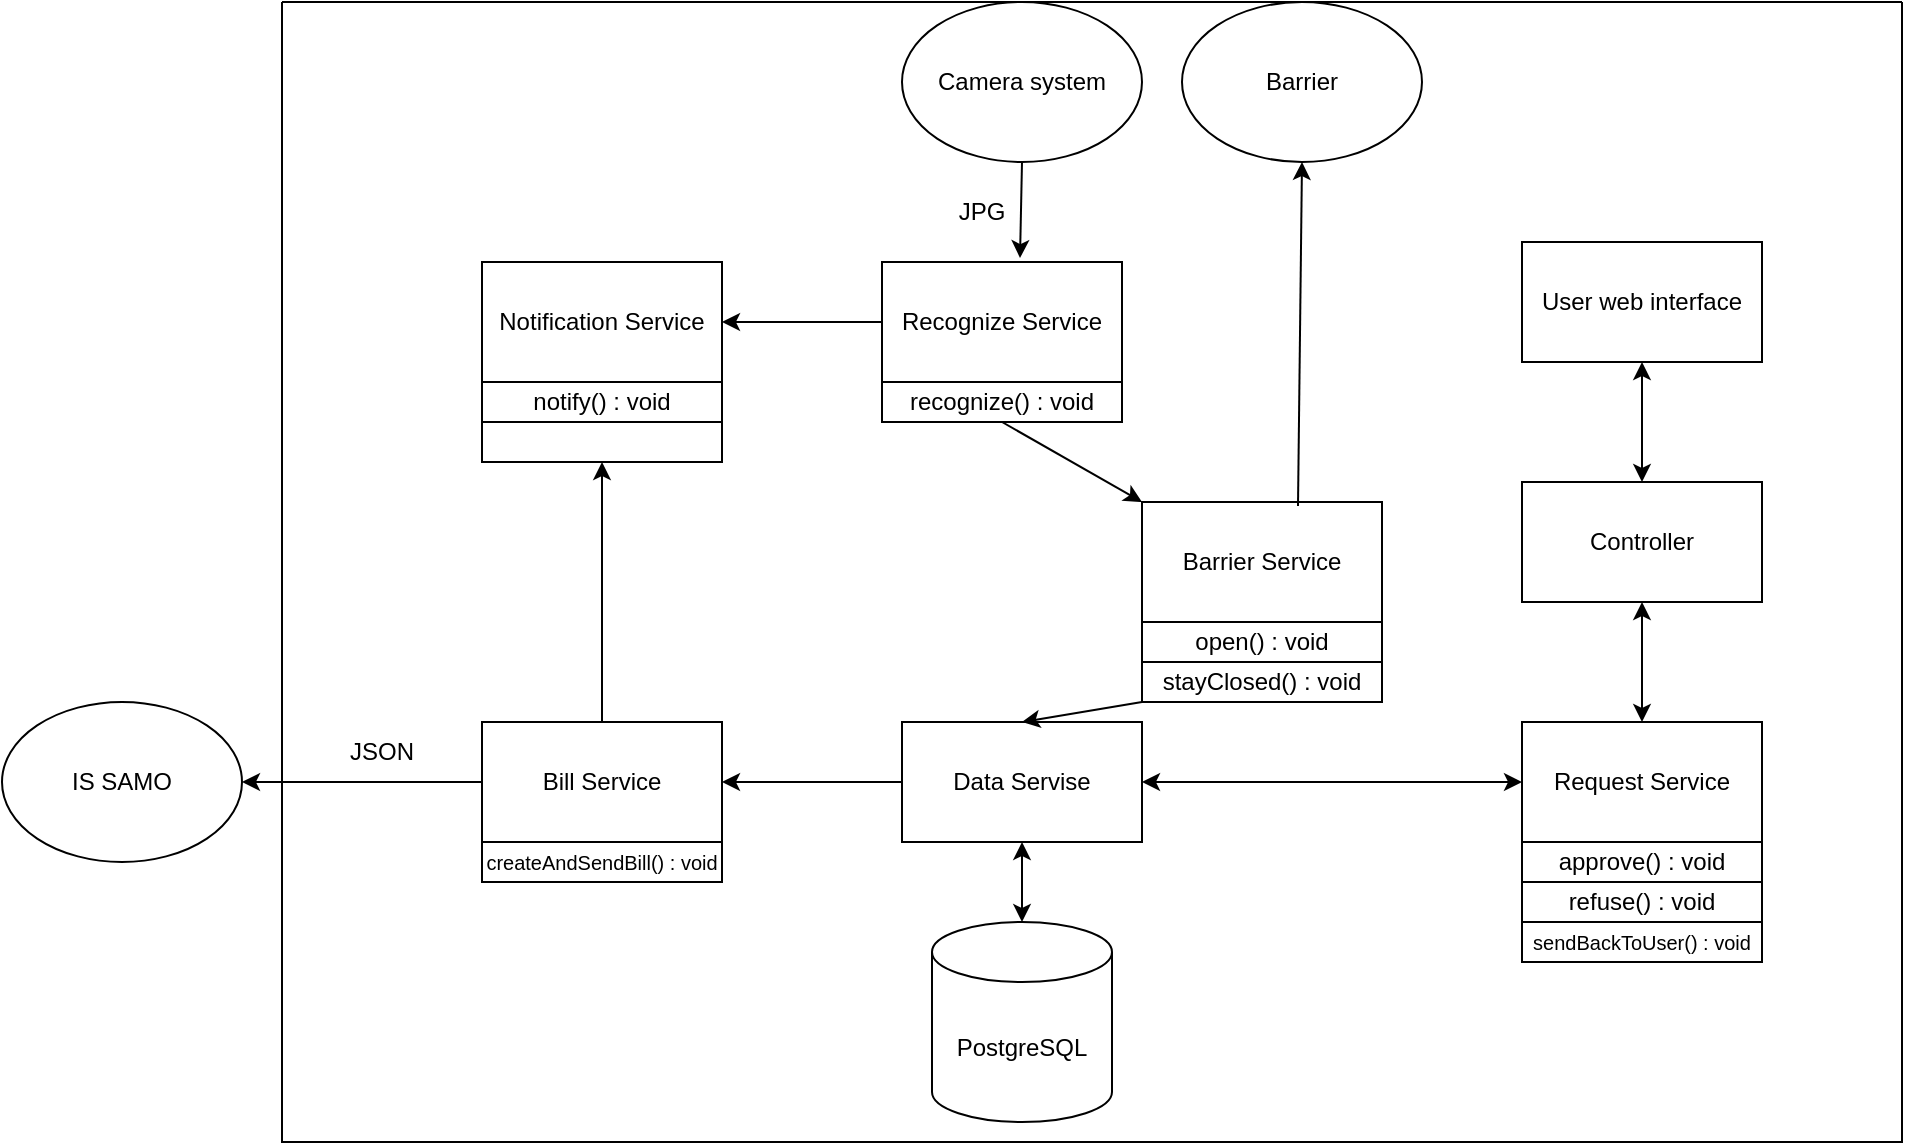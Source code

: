 <mxfile version="21.7.2" type="github">
  <diagram name="Page-1" id="a5A2oRKdwIqr3Y4dDVKV">
    <mxGraphModel dx="1804" dy="585" grid="1" gridSize="10" guides="1" tooltips="1" connect="1" arrows="1" fold="1" page="1" pageScale="1" pageWidth="850" pageHeight="1100" math="0" shadow="0">
      <root>
        <mxCell id="0" />
        <mxCell id="1" parent="0" />
        <mxCell id="LvQDVM1BAxCG2M1t40E_-10" value="" style="swimlane;startSize=0;" vertex="1" parent="1">
          <mxGeometry x="-10" y="60" width="810" height="570" as="geometry" />
        </mxCell>
        <mxCell id="LvQDVM1BAxCG2M1t40E_-9" value="PostgreSQL" style="shape=cylinder3;whiteSpace=wrap;html=1;boundedLbl=1;backgroundOutline=1;size=15;" vertex="1" parent="LvQDVM1BAxCG2M1t40E_-10">
          <mxGeometry x="325" y="460" width="90" height="100" as="geometry" />
        </mxCell>
        <mxCell id="LvQDVM1BAxCG2M1t40E_-1" value="Bill Service" style="rounded=0;whiteSpace=wrap;html=1;" vertex="1" parent="LvQDVM1BAxCG2M1t40E_-10">
          <mxGeometry x="100" y="360" width="120" height="60" as="geometry" />
        </mxCell>
        <mxCell id="LvQDVM1BAxCG2M1t40E_-2" value="Notification Service" style="rounded=0;whiteSpace=wrap;html=1;" vertex="1" parent="LvQDVM1BAxCG2M1t40E_-10">
          <mxGeometry x="100" y="130" width="120" height="60" as="geometry" />
        </mxCell>
        <mxCell id="LvQDVM1BAxCG2M1t40E_-4" value="Recognize Service" style="rounded=0;whiteSpace=wrap;html=1;" vertex="1" parent="LvQDVM1BAxCG2M1t40E_-10">
          <mxGeometry x="300" y="130" width="120" height="60" as="geometry" />
        </mxCell>
        <mxCell id="LvQDVM1BAxCG2M1t40E_-6" value="Request Service" style="rounded=0;whiteSpace=wrap;html=1;" vertex="1" parent="LvQDVM1BAxCG2M1t40E_-10">
          <mxGeometry x="620" y="360" width="120" height="60" as="geometry" />
        </mxCell>
        <mxCell id="LvQDVM1BAxCG2M1t40E_-5" value="Barrier Service" style="rounded=0;whiteSpace=wrap;html=1;" vertex="1" parent="LvQDVM1BAxCG2M1t40E_-10">
          <mxGeometry x="430" y="250" width="120" height="60" as="geometry" />
        </mxCell>
        <mxCell id="LvQDVM1BAxCG2M1t40E_-13" value="" style="endArrow=classic;html=1;rounded=0;exitX=0.5;exitY=1;exitDx=0;exitDy=0;entryX=0;entryY=0;entryDx=0;entryDy=0;" edge="1" parent="LvQDVM1BAxCG2M1t40E_-10" source="LvQDVM1BAxCG2M1t40E_-46" target="LvQDVM1BAxCG2M1t40E_-5">
          <mxGeometry width="50" height="50" relative="1" as="geometry">
            <mxPoint x="420" y="225" as="sourcePoint" />
            <mxPoint x="440" y="230" as="targetPoint" />
          </mxGeometry>
        </mxCell>
        <mxCell id="LvQDVM1BAxCG2M1t40E_-3" value="Data Servise" style="rounded=0;whiteSpace=wrap;html=1;" vertex="1" parent="LvQDVM1BAxCG2M1t40E_-10">
          <mxGeometry x="310" y="360" width="120" height="60" as="geometry" />
        </mxCell>
        <mxCell id="LvQDVM1BAxCG2M1t40E_-17" value="" style="endArrow=classic;html=1;rounded=0;exitX=0;exitY=0.5;exitDx=0;exitDy=0;entryX=1;entryY=0.5;entryDx=0;entryDy=0;" edge="1" parent="LvQDVM1BAxCG2M1t40E_-10" source="LvQDVM1BAxCG2M1t40E_-4" target="LvQDVM1BAxCG2M1t40E_-2">
          <mxGeometry width="50" height="50" relative="1" as="geometry">
            <mxPoint x="300" y="230" as="sourcePoint" />
            <mxPoint x="430" y="230" as="targetPoint" />
          </mxGeometry>
        </mxCell>
        <mxCell id="LvQDVM1BAxCG2M1t40E_-7" value="Controller" style="rounded=0;whiteSpace=wrap;html=1;" vertex="1" parent="LvQDVM1BAxCG2M1t40E_-10">
          <mxGeometry x="620" y="240" width="120" height="60" as="geometry" />
        </mxCell>
        <mxCell id="LvQDVM1BAxCG2M1t40E_-8" value="User web interface" style="rounded=0;whiteSpace=wrap;html=1;" vertex="1" parent="LvQDVM1BAxCG2M1t40E_-10">
          <mxGeometry x="620" y="120" width="120" height="60" as="geometry" />
        </mxCell>
        <mxCell id="LvQDVM1BAxCG2M1t40E_-19" value="" style="endArrow=classic;html=1;rounded=0;entryX=0.575;entryY=-0.033;entryDx=0;entryDy=0;entryPerimeter=0;" edge="1" parent="LvQDVM1BAxCG2M1t40E_-10" target="LvQDVM1BAxCG2M1t40E_-4">
          <mxGeometry width="50" height="50" relative="1" as="geometry">
            <mxPoint x="370" y="80" as="sourcePoint" />
            <mxPoint x="440" y="230" as="targetPoint" />
          </mxGeometry>
        </mxCell>
        <mxCell id="LvQDVM1BAxCG2M1t40E_-21" value="Camera system" style="ellipse;whiteSpace=wrap;html=1;" vertex="1" parent="LvQDVM1BAxCG2M1t40E_-10">
          <mxGeometry x="310" width="120" height="80" as="geometry" />
        </mxCell>
        <mxCell id="LvQDVM1BAxCG2M1t40E_-23" value="" style="endArrow=classic;startArrow=classic;html=1;rounded=0;exitX=0.5;exitY=0;exitDx=0;exitDy=0;entryX=0.5;entryY=1;entryDx=0;entryDy=0;" edge="1" parent="LvQDVM1BAxCG2M1t40E_-10" source="LvQDVM1BAxCG2M1t40E_-6" target="LvQDVM1BAxCG2M1t40E_-7">
          <mxGeometry width="50" height="50" relative="1" as="geometry">
            <mxPoint x="390" y="280" as="sourcePoint" />
            <mxPoint x="440" y="230" as="targetPoint" />
          </mxGeometry>
        </mxCell>
        <mxCell id="LvQDVM1BAxCG2M1t40E_-24" value="" style="endArrow=classic;startArrow=classic;html=1;rounded=0;exitX=0.5;exitY=1;exitDx=0;exitDy=0;entryX=0.5;entryY=0;entryDx=0;entryDy=0;" edge="1" parent="LvQDVM1BAxCG2M1t40E_-10" source="LvQDVM1BAxCG2M1t40E_-8" target="LvQDVM1BAxCG2M1t40E_-7">
          <mxGeometry width="50" height="50" relative="1" as="geometry">
            <mxPoint x="390" y="280" as="sourcePoint" />
            <mxPoint x="440" y="230" as="targetPoint" />
          </mxGeometry>
        </mxCell>
        <mxCell id="LvQDVM1BAxCG2M1t40E_-25" value="" style="endArrow=classic;startArrow=classic;html=1;rounded=0;exitX=1;exitY=0.5;exitDx=0;exitDy=0;entryX=0;entryY=0.5;entryDx=0;entryDy=0;" edge="1" parent="LvQDVM1BAxCG2M1t40E_-10" source="LvQDVM1BAxCG2M1t40E_-3" target="LvQDVM1BAxCG2M1t40E_-6">
          <mxGeometry width="50" height="50" relative="1" as="geometry">
            <mxPoint x="390" y="280" as="sourcePoint" />
            <mxPoint x="610" y="400" as="targetPoint" />
          </mxGeometry>
        </mxCell>
        <mxCell id="LvQDVM1BAxCG2M1t40E_-32" value="" style="endArrow=classic;html=1;rounded=0;entryX=0.5;entryY=1;entryDx=0;entryDy=0;exitX=0.5;exitY=0;exitDx=0;exitDy=0;" edge="1" parent="LvQDVM1BAxCG2M1t40E_-10" source="LvQDVM1BAxCG2M1t40E_-1" target="LvQDVM1BAxCG2M1t40E_-49">
          <mxGeometry width="50" height="50" relative="1" as="geometry">
            <mxPoint x="140" y="250" as="sourcePoint" />
            <mxPoint x="140" y="260" as="targetPoint" />
          </mxGeometry>
        </mxCell>
        <mxCell id="LvQDVM1BAxCG2M1t40E_-33" value="" style="endArrow=classic;html=1;rounded=0;entryX=0.5;entryY=0;entryDx=0;entryDy=0;exitX=0;exitY=1;exitDx=0;exitDy=0;" edge="1" parent="LvQDVM1BAxCG2M1t40E_-10" source="LvQDVM1BAxCG2M1t40E_-40" target="LvQDVM1BAxCG2M1t40E_-3">
          <mxGeometry width="50" height="50" relative="1" as="geometry">
            <mxPoint x="320" y="280" as="sourcePoint" />
            <mxPoint x="370" y="230" as="targetPoint" />
          </mxGeometry>
        </mxCell>
        <mxCell id="LvQDVM1BAxCG2M1t40E_-34" value="Barrier" style="ellipse;whiteSpace=wrap;html=1;" vertex="1" parent="LvQDVM1BAxCG2M1t40E_-10">
          <mxGeometry x="450" width="120" height="80" as="geometry" />
        </mxCell>
        <mxCell id="LvQDVM1BAxCG2M1t40E_-35" value="" style="endArrow=classic;html=1;rounded=0;exitX=0.65;exitY=0.033;exitDx=0;exitDy=0;entryX=0.5;entryY=1;entryDx=0;entryDy=0;exitPerimeter=0;" edge="1" parent="LvQDVM1BAxCG2M1t40E_-10" source="LvQDVM1BAxCG2M1t40E_-5" target="LvQDVM1BAxCG2M1t40E_-34">
          <mxGeometry width="50" height="50" relative="1" as="geometry">
            <mxPoint x="320" y="280" as="sourcePoint" />
            <mxPoint x="370" y="230" as="targetPoint" />
          </mxGeometry>
        </mxCell>
        <mxCell id="LvQDVM1BAxCG2M1t40E_-37" value="" style="endArrow=classic;html=1;rounded=0;exitX=0;exitY=0.5;exitDx=0;exitDy=0;entryX=1;entryY=0.5;entryDx=0;entryDy=0;" edge="1" parent="LvQDVM1BAxCG2M1t40E_-10" source="LvQDVM1BAxCG2M1t40E_-3" target="LvQDVM1BAxCG2M1t40E_-1">
          <mxGeometry width="50" height="50" relative="1" as="geometry">
            <mxPoint x="320" y="280" as="sourcePoint" />
            <mxPoint x="370" y="230" as="targetPoint" />
          </mxGeometry>
        </mxCell>
        <mxCell id="LvQDVM1BAxCG2M1t40E_-38" value="" style="endArrow=classic;startArrow=classic;html=1;rounded=0;exitX=0.5;exitY=1;exitDx=0;exitDy=0;entryX=0.5;entryY=0;entryDx=0;entryDy=0;entryPerimeter=0;" edge="1" parent="LvQDVM1BAxCG2M1t40E_-10" source="LvQDVM1BAxCG2M1t40E_-3" target="LvQDVM1BAxCG2M1t40E_-9">
          <mxGeometry width="50" height="50" relative="1" as="geometry">
            <mxPoint x="320" y="310" as="sourcePoint" />
            <mxPoint x="370" y="260" as="targetPoint" />
          </mxGeometry>
        </mxCell>
        <mxCell id="LvQDVM1BAxCG2M1t40E_-39" value="open() : void" style="rounded=0;whiteSpace=wrap;html=1;fontSize=12;" vertex="1" parent="LvQDVM1BAxCG2M1t40E_-10">
          <mxGeometry x="430" y="310" width="120" height="20" as="geometry" />
        </mxCell>
        <mxCell id="LvQDVM1BAxCG2M1t40E_-40" value="stayClosed() : void" style="rounded=0;whiteSpace=wrap;html=1;fontSize=12;" vertex="1" parent="LvQDVM1BAxCG2M1t40E_-10">
          <mxGeometry x="430" y="330" width="120" height="20" as="geometry" />
        </mxCell>
        <mxCell id="LvQDVM1BAxCG2M1t40E_-43" value="approve() : void" style="rounded=0;whiteSpace=wrap;html=1;fontSize=12;" vertex="1" parent="LvQDVM1BAxCG2M1t40E_-10">
          <mxGeometry x="620" y="420" width="120" height="20" as="geometry" />
        </mxCell>
        <mxCell id="LvQDVM1BAxCG2M1t40E_-44" value="refuse() : void" style="rounded=0;whiteSpace=wrap;html=1;fontSize=12;" vertex="1" parent="LvQDVM1BAxCG2M1t40E_-10">
          <mxGeometry x="620" y="440" width="120" height="20" as="geometry" />
        </mxCell>
        <mxCell id="LvQDVM1BAxCG2M1t40E_-45" value="sendBackToUser() : void" style="rounded=0;whiteSpace=wrap;html=1;fontSize=10;" vertex="1" parent="LvQDVM1BAxCG2M1t40E_-10">
          <mxGeometry x="620" y="460" width="120" height="20" as="geometry" />
        </mxCell>
        <mxCell id="LvQDVM1BAxCG2M1t40E_-46" value="recognize() : void" style="rounded=0;whiteSpace=wrap;html=1;" vertex="1" parent="LvQDVM1BAxCG2M1t40E_-10">
          <mxGeometry x="300" y="190" width="120" height="20" as="geometry" />
        </mxCell>
        <mxCell id="LvQDVM1BAxCG2M1t40E_-48" value="notify() : void" style="rounded=0;whiteSpace=wrap;html=1;" vertex="1" parent="LvQDVM1BAxCG2M1t40E_-10">
          <mxGeometry x="100" y="190" width="120" height="20" as="geometry" />
        </mxCell>
        <mxCell id="LvQDVM1BAxCG2M1t40E_-49" value="" style="rounded=0;whiteSpace=wrap;html=1;" vertex="1" parent="LvQDVM1BAxCG2M1t40E_-10">
          <mxGeometry x="100" y="210" width="120" height="20" as="geometry" />
        </mxCell>
        <mxCell id="LvQDVM1BAxCG2M1t40E_-51" value="&lt;font style=&quot;font-size: 10px;&quot;&gt;createAndSendBill() : void&lt;/font&gt;" style="rounded=0;whiteSpace=wrap;html=1;" vertex="1" parent="LvQDVM1BAxCG2M1t40E_-10">
          <mxGeometry x="100" y="420" width="120" height="20" as="geometry" />
        </mxCell>
        <mxCell id="LvQDVM1BAxCG2M1t40E_-52" value="JSON" style="text;html=1;strokeColor=none;fillColor=none;align=center;verticalAlign=middle;whiteSpace=wrap;rounded=0;" vertex="1" parent="LvQDVM1BAxCG2M1t40E_-10">
          <mxGeometry x="20" y="360" width="60" height="30" as="geometry" />
        </mxCell>
        <mxCell id="LvQDVM1BAxCG2M1t40E_-53" value="JPG" style="text;html=1;strokeColor=none;fillColor=none;align=center;verticalAlign=middle;whiteSpace=wrap;rounded=0;" vertex="1" parent="LvQDVM1BAxCG2M1t40E_-10">
          <mxGeometry x="310" y="90" width="80" height="30" as="geometry" />
        </mxCell>
        <mxCell id="LvQDVM1BAxCG2M1t40E_-28" value="IS SAMO" style="ellipse;whiteSpace=wrap;html=1;" vertex="1" parent="1">
          <mxGeometry x="-150" y="410" width="120" height="80" as="geometry" />
        </mxCell>
        <mxCell id="LvQDVM1BAxCG2M1t40E_-30" value="" style="endArrow=classic;html=1;rounded=0;exitX=0;exitY=0.5;exitDx=0;exitDy=0;entryX=1;entryY=0.5;entryDx=0;entryDy=0;" edge="1" parent="1" source="LvQDVM1BAxCG2M1t40E_-1" target="LvQDVM1BAxCG2M1t40E_-28">
          <mxGeometry width="50" height="50" relative="1" as="geometry">
            <mxPoint x="270" y="340" as="sourcePoint" />
            <mxPoint x="320" y="290" as="targetPoint" />
          </mxGeometry>
        </mxCell>
      </root>
    </mxGraphModel>
  </diagram>
</mxfile>
